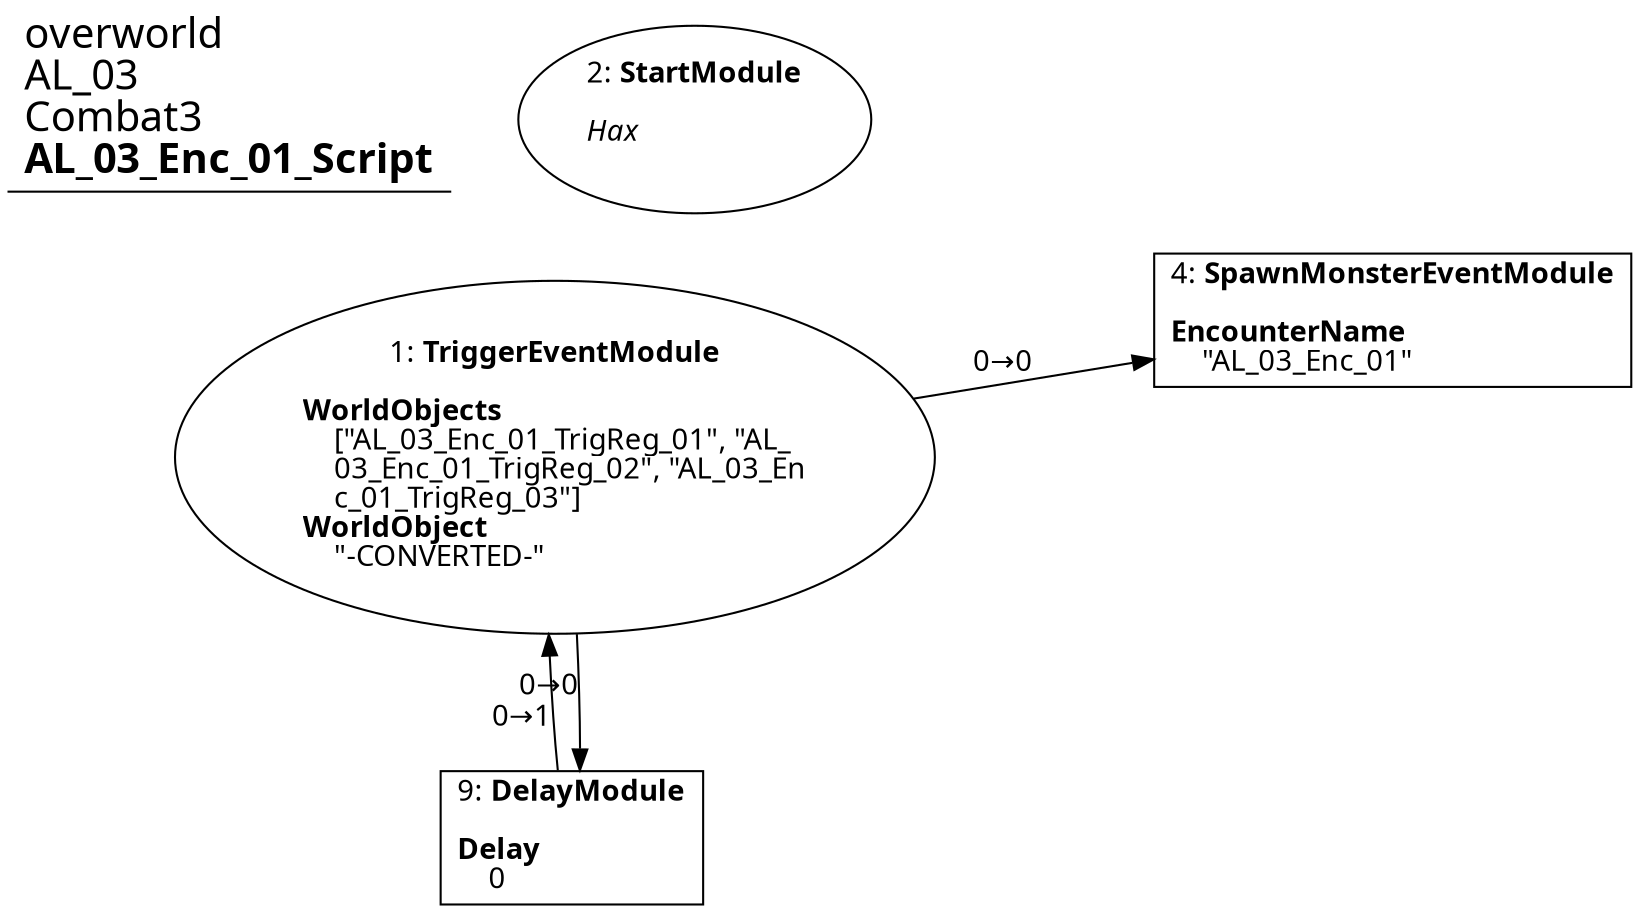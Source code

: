 digraph {
    layout = fdp;
    overlap = prism;
    sep = "+16";
    splines = spline;

    node [ shape = box ];

    graph [ fontname = "Segoe UI" ];
    node [ fontname = "Segoe UI" ];
    edge [ fontname = "Segoe UI" ];

    1 [ label = <1: <b>TriggerEventModule</b><br/><br/><b>WorldObjects</b><br align="left"/>    [&quot;AL_03_Enc_01_TrigReg_01&quot;, &quot;AL_<br align="left"/>    03_Enc_01_TrigReg_02&quot;, &quot;AL_03_En<br align="left"/>    c_01_TrigReg_03&quot;]<br align="left"/><b>WorldObject</b><br align="left"/>    &quot;-CONVERTED-&quot;<br align="left"/>> ];
    1 [ shape = oval ]
    1 [ pos = "0.136,-0.38200003!" ];
    1 -> 4 [ label = "0→0" ];
    1 -> 9 [ label = "0→0" ];

    2 [ label = <2: <b>StartModule</b><br/><br/><i>Hax<br align="left"/></i><br align="left"/>> ];
    2 [ shape = oval ]
    2 [ pos = "0.15400001,-0.30600002!" ];

    4 [ label = <4: <b>SpawnMonsterEventModule</b><br/><br/><b>EncounterName</b><br align="left"/>    &quot;AL_03_Enc_01&quot;<br align="left"/>> ];
    4 [ pos = "0.535,-0.381!" ];

    9 [ label = <9: <b>DelayModule</b><br/><br/><b>Delay</b><br align="left"/>    0<br align="left"/>> ];
    9 [ pos = "0.179,-0.59900004!" ];
    9 -> 1 [ label = "0→1" ];

    title [ pos = "0.135,-0.305!" ];
    title [ shape = underline ];
    title [ label = <<font point-size="20">overworld<br align="left"/>AL_03<br align="left"/>Combat3<br align="left"/><b>AL_03_Enc_01_Script</b><br align="left"/></font>> ];
}
